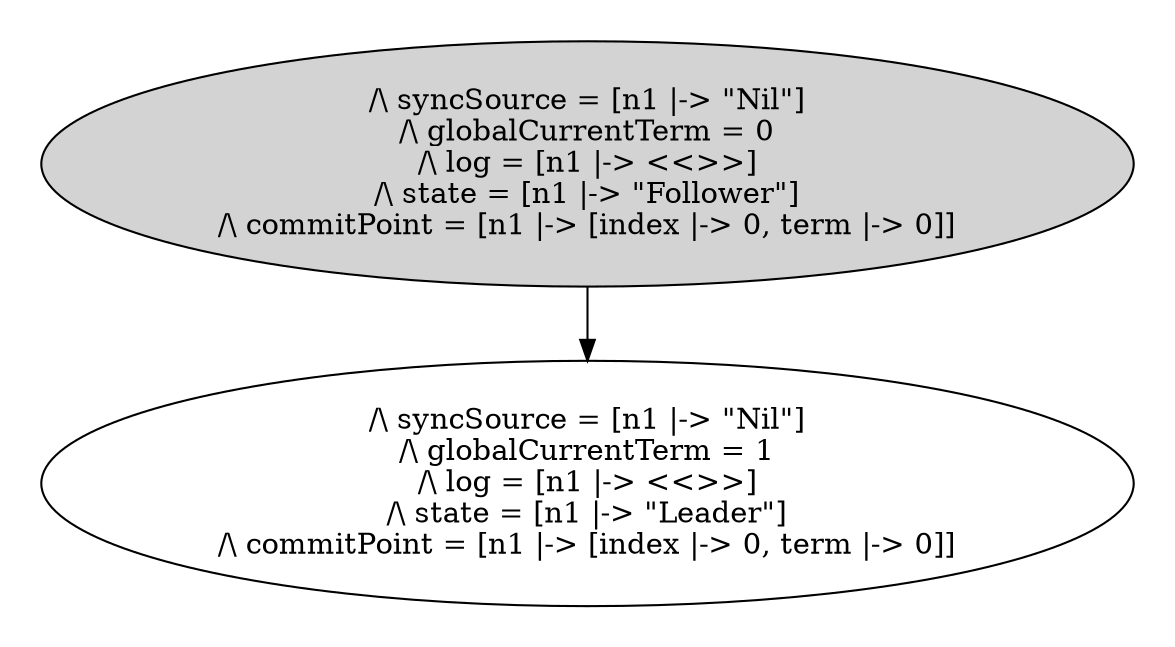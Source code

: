 strict digraph DiskGraph {
nodesep=0.35;
subgraph cluster_graph {
color="white";
-7752689597064675857 [label="/\\ syncSource = [n1 |-> \"Nil\"]\n/\\ globalCurrentTerm = 0\n/\\ log = [n1 |-> <<>>]\n/\\ state = [n1 |-> \"Follower\"]\n/\\ commitPoint = [n1 |-> [index |-> 0, term |-> 0]]",style = filled]
-7752689597064675857 -> -1680890162016123054 [label="",color="black",fontcolor="black"];
-1680890162016123054 [label="/\\ syncSource = [n1 |-> \"Nil\"]\n/\\ globalCurrentTerm = 1\n/\\ log = [n1 |-> <<>>]\n/\\ state = [n1 |-> \"Leader\"]\n/\\ commitPoint = [n1 |-> [index |-> 0, term |-> 0]]"];
{rank = same; -7752689597064675857;}
}
}